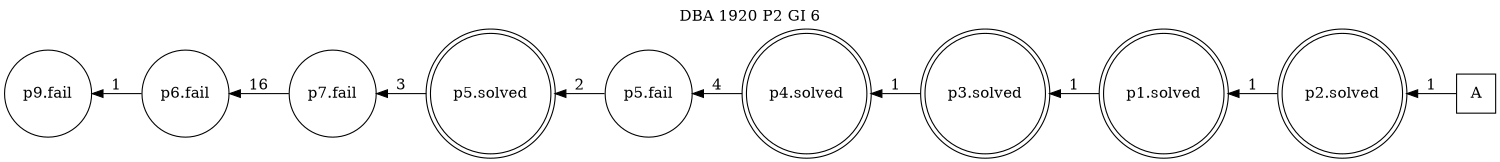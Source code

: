 digraph DBA_1920_P2_GI_6 {
labelloc="tl"
label= " DBA 1920 P2 GI 6 "
rankdir="RL";
graph [ size=" 10 , 10 !"]

"A" [shape="square" label="A"]
"p2.solved" [shape="doublecircle" label="p2.solved"]
"p1.solved" [shape="doublecircle" label="p1.solved"]
"p3.solved" [shape="doublecircle" label="p3.solved"]
"p4.solved" [shape="doublecircle" label="p4.solved"]
"p5.fail" [shape="circle" label="p5.fail"]
"p5.solved" [shape="doublecircle" label="p5.solved"]
"p7.fail" [shape="circle" label="p7.fail"]
"p6.fail" [shape="circle" label="p6.fail"]
"p9.fail" [shape="circle" label="p9.fail"]
"A" -> "p2.solved" [ label=1]
"p2.solved" -> "p1.solved" [ label=1]
"p1.solved" -> "p3.solved" [ label=1]
"p3.solved" -> "p4.solved" [ label=1]
"p4.solved" -> "p5.fail" [ label=4]
"p5.fail" -> "p5.solved" [ label=2]
"p5.solved" -> "p7.fail" [ label=3]
"p7.fail" -> "p6.fail" [ label=16]
"p6.fail" -> "p9.fail" [ label=1]
}
